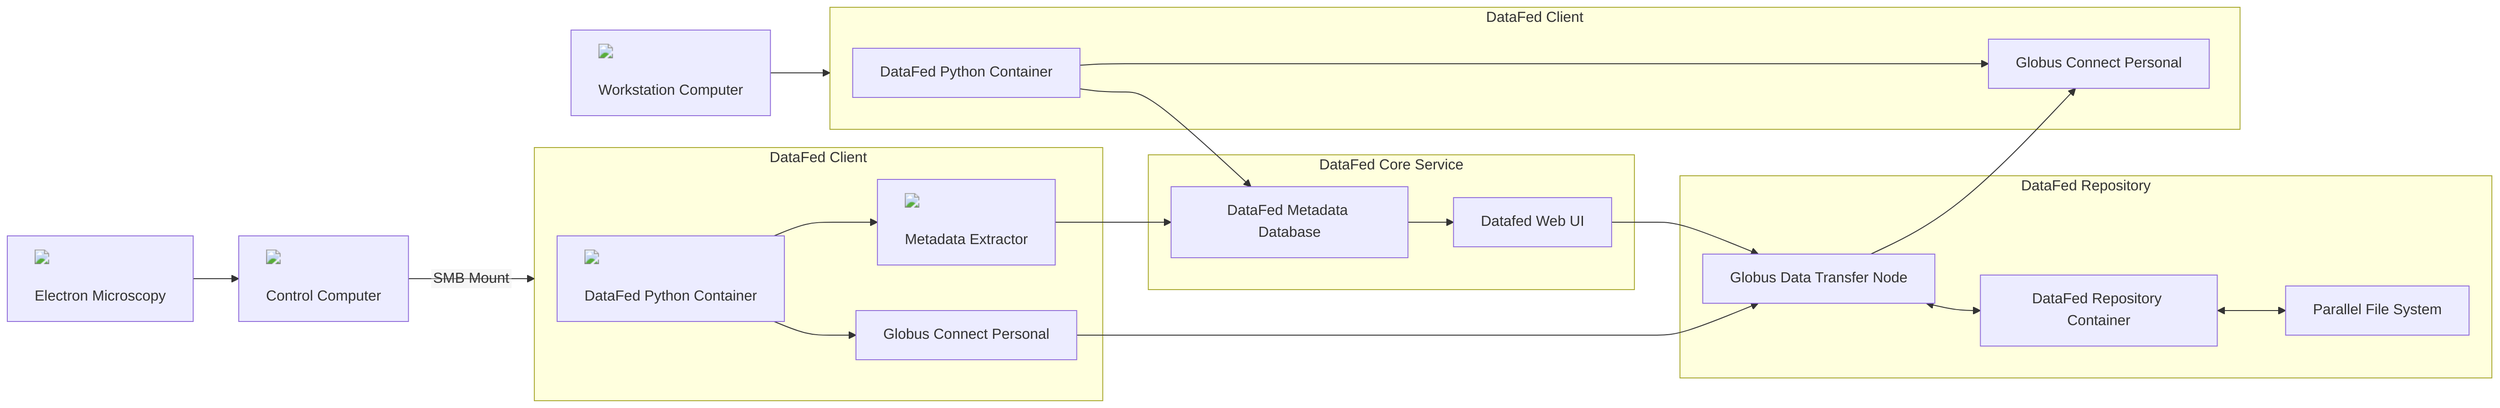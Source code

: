 %%{init: {
  'theme': 'default',
  'flowchart': { 'htmlLabels': false, 'useMaxWidth': false },
  'scale': 2
}}%%
graph LR

ElectronMicroscopy["<div style='text-align:center'><img src='https://raw.githubusercontent.com/jagar2/SSMC-CI-Madison-5-20-2025/refs/heads/main/public/icon/Electron_microscope-01.png' width='100'/><br/>Electron Microscopy</div>"]
ControlComputer["<div style='text-align:center'><img src='https://raw.githubusercontent.com/jagar2/SSMC-CI-Madison-5-20-2025/refs/heads/main/public/icon/desktop.png' width='100'/><br/>Control Computer</div>"]
WorkstationComputer["<div style='text-align:center'><img src='https://raw.githubusercontent.com/jagar2/SSMC-CI-Madison-5-20-2025/refs/heads/main/public/icon/desktop.png' width='100'/><br/>Workstation Computer</div>"]


ElectronMicroscopy --> ControlComputer
ControlComputer --> |SMB Mount| DataFedClient
subgraph DataFedClient["DataFed Client"]
    DataFedContainer["<div style='text-align:center'><img src='https://raw.githubusercontent.com/jagar2/SSMC-CI-Madison-5-20-2025/refs/heads/main/public/icon/python.svg' width='100'/><br/>DataFed Python Container</div>"]
    MetadataExtractor[<div style='text-align:center'><img src='https://raw.githubusercontent.com/jagar2/SSMC-CI-Madison-5-20-2025/refs/heads/main/public/icon/github.svg' width='100'/><br/>Metadata Extractor</div>]
    GlobusConnectPersonal[Globus Connect Personal]
    DataFedContainer --> MetadataExtractor
    DataFedContainer --> GlobusConnectPersonal
end

subgraph DataFedCoreService["DataFed Core Service"]
    DataFedMetadataDatabase[DataFed Metadata Database]
    DatafedWebUI[Datafed Web UI]
    DataFedMetadataDatabase --> DatafedWebUI
end

MetadataExtractor --> DataFedMetadataDatabase

GlobusConnectPersonal --> GlobusDataTransferNode

subgraph DataFedRepository["DataFed Repository"]
    GlobusDataTransferNode[Globus Data Transfer Node]
    DataFedRepositoryContainer[DataFed Repository Container]
    ParallelFileSystem[Parallel File System]
    GlobusDataTransferNode <--> DataFedRepositoryContainer
    DataFedRepositoryContainer <--> ParallelFileSystem
end

subgraph DataFedClient2["DataFed Client"]
    DataFedContainer2[DataFed Python Container]
    DataFedContainer2 --> DataFedMetadataDatabase
    GlobusConnectPersonal2[Globus Connect Personal]
    DataFedContainer2 --> GlobusConnectPersonal2
    GlobusDataTransferNode --> GlobusConnectPersonal2
    DatafedWebUI --> GlobusDataTransferNode
end

WorkstationComputer --> DataFedClient2